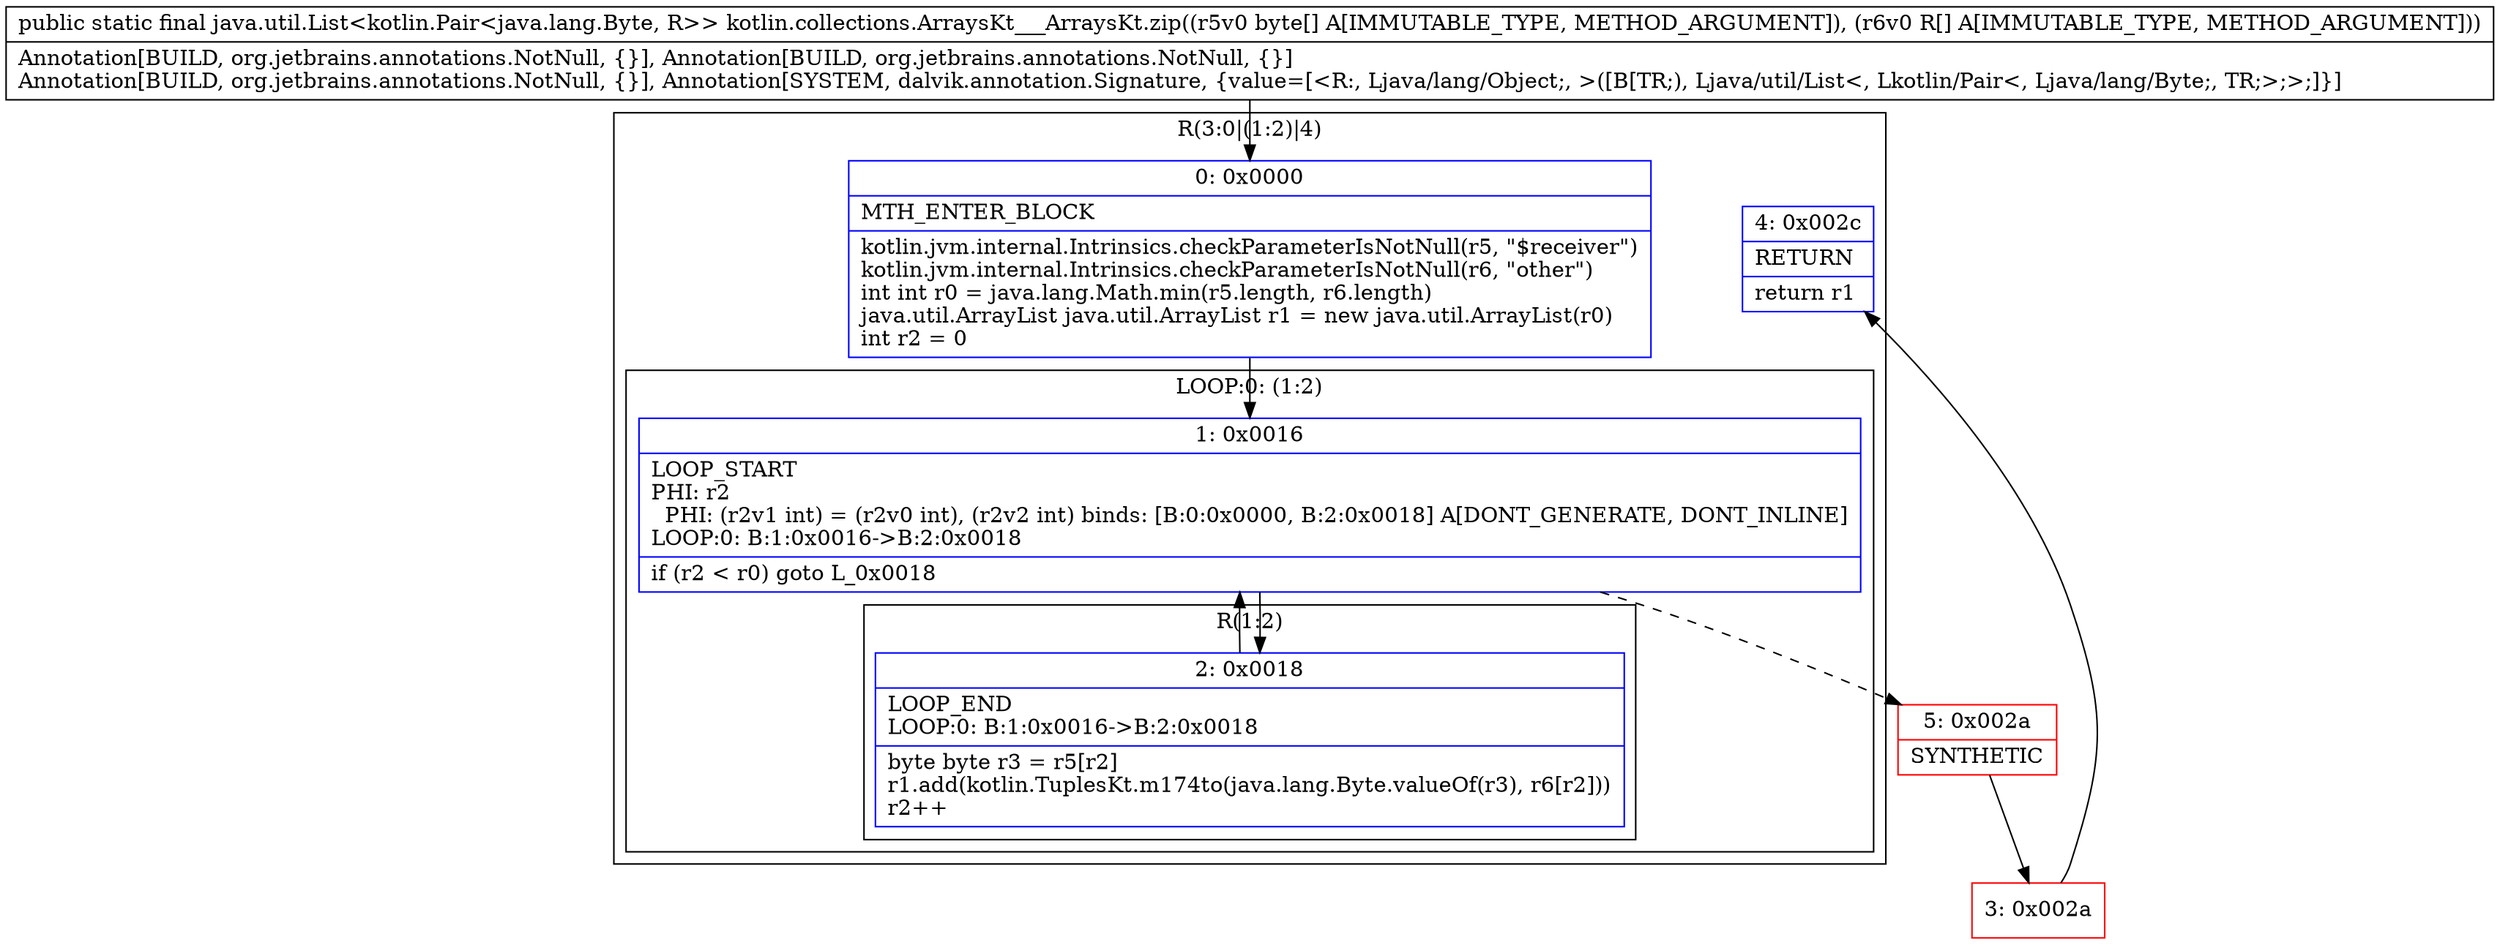 digraph "CFG forkotlin.collections.ArraysKt___ArraysKt.zip([B[Ljava\/lang\/Object;)Ljava\/util\/List;" {
subgraph cluster_Region_1082041290 {
label = "R(3:0|(1:2)|4)";
node [shape=record,color=blue];
Node_0 [shape=record,label="{0\:\ 0x0000|MTH_ENTER_BLOCK\l|kotlin.jvm.internal.Intrinsics.checkParameterIsNotNull(r5, \"$receiver\")\lkotlin.jvm.internal.Intrinsics.checkParameterIsNotNull(r6, \"other\")\lint int r0 = java.lang.Math.min(r5.length, r6.length)\ljava.util.ArrayList java.util.ArrayList r1 = new java.util.ArrayList(r0)\lint r2 = 0\l}"];
subgraph cluster_LoopRegion_715148941 {
label = "LOOP:0: (1:2)";
node [shape=record,color=blue];
Node_1 [shape=record,label="{1\:\ 0x0016|LOOP_START\lPHI: r2 \l  PHI: (r2v1 int) = (r2v0 int), (r2v2 int) binds: [B:0:0x0000, B:2:0x0018] A[DONT_GENERATE, DONT_INLINE]\lLOOP:0: B:1:0x0016\-\>B:2:0x0018\l|if (r2 \< r0) goto L_0x0018\l}"];
subgraph cluster_Region_620501545 {
label = "R(1:2)";
node [shape=record,color=blue];
Node_2 [shape=record,label="{2\:\ 0x0018|LOOP_END\lLOOP:0: B:1:0x0016\-\>B:2:0x0018\l|byte byte r3 = r5[r2]\lr1.add(kotlin.TuplesKt.m174to(java.lang.Byte.valueOf(r3), r6[r2]))\lr2++\l}"];
}
}
Node_4 [shape=record,label="{4\:\ 0x002c|RETURN\l|return r1\l}"];
}
Node_3 [shape=record,color=red,label="{3\:\ 0x002a}"];
Node_5 [shape=record,color=red,label="{5\:\ 0x002a|SYNTHETIC\l}"];
MethodNode[shape=record,label="{public static final java.util.List\<kotlin.Pair\<java.lang.Byte, R\>\> kotlin.collections.ArraysKt___ArraysKt.zip((r5v0 byte[] A[IMMUTABLE_TYPE, METHOD_ARGUMENT]), (r6v0 R[] A[IMMUTABLE_TYPE, METHOD_ARGUMENT]))  | Annotation[BUILD, org.jetbrains.annotations.NotNull, \{\}], Annotation[BUILD, org.jetbrains.annotations.NotNull, \{\}]\lAnnotation[BUILD, org.jetbrains.annotations.NotNull, \{\}], Annotation[SYSTEM, dalvik.annotation.Signature, \{value=[\<R:, Ljava\/lang\/Object;, \>([B[TR;), Ljava\/util\/List\<, Lkotlin\/Pair\<, Ljava\/lang\/Byte;, TR;\>;\>;]\}]\l}"];
MethodNode -> Node_0;
Node_0 -> Node_1;
Node_1 -> Node_2;
Node_1 -> Node_5[style=dashed];
Node_2 -> Node_1;
Node_3 -> Node_4;
Node_5 -> Node_3;
}

